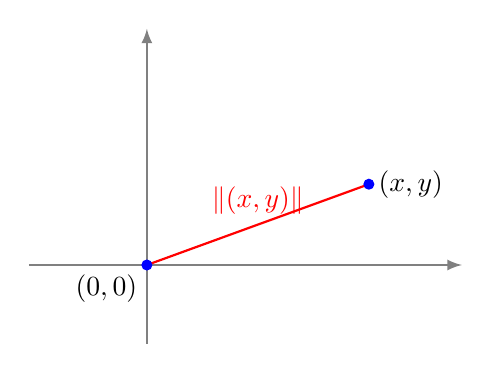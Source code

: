 \begin{tikzpicture}

\draw[->,>=latex,thick, gray] (-1.5,0)--(4,0);
\draw[->,>=latex,thick, gray] (0,-1)--(0,3);

\draw[thick,red] (0,0)--++(20:3) node[midway,above] {$\| (x,y) \|$};

\fill[blue] (0,0) circle (2pt) node[black, below left] {$(0,0)$};

\fill[blue] (20:3) circle (2pt) node[black, right] {$(x,y)$};

\end{tikzpicture}